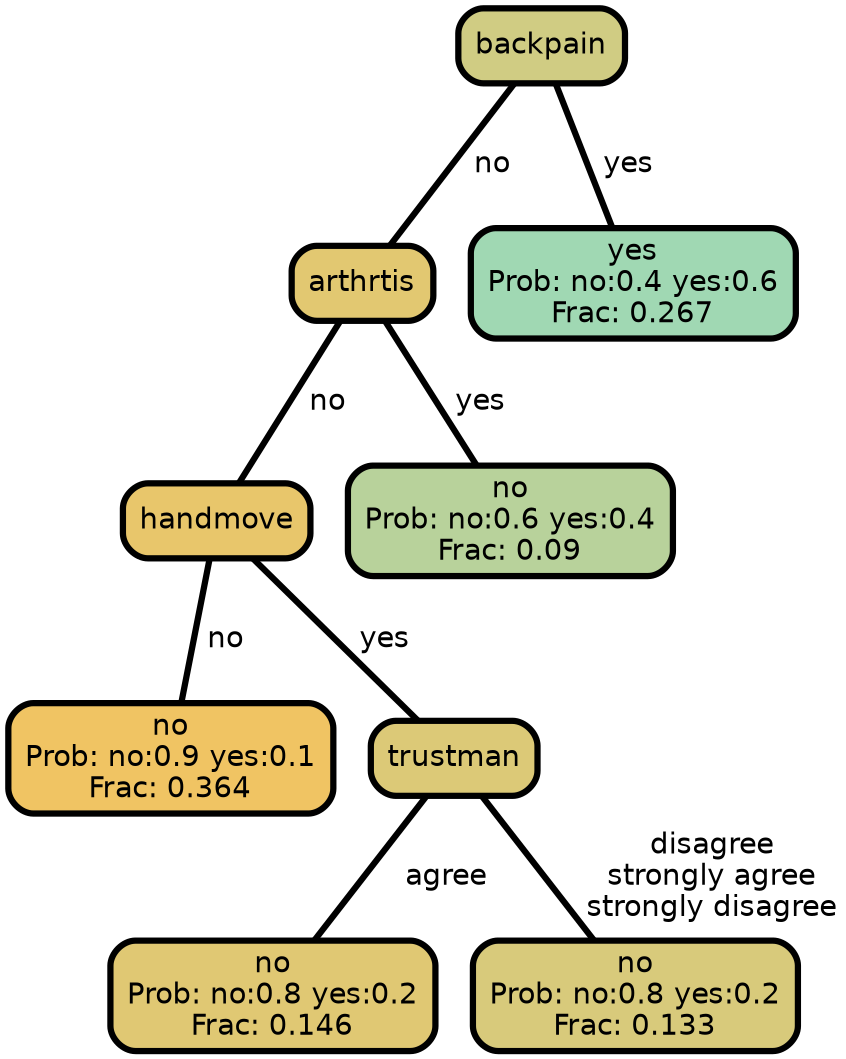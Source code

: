 graph Tree {
node [shape=box, style="filled, rounded",color="black",penwidth="3",fontcolor="black",                 fontname=helvetica] ;
graph [ranksep="0 equally", splines=straight,                 bgcolor=transparent, dpi=200] ;
edge [fontname=helvetica, color=black] ;
0 [label="no
Prob: no:0.9 yes:0.1
Frac: 0.364", fillcolor="#f0c463"] ;
1 [label="handmove", fillcolor="#e8c66b"] ;
2 [label="no
Prob: no:0.8 yes:0.2
Frac: 0.146", fillcolor="#e0c873"] ;
3 [label="trustman", fillcolor="#dcc977"] ;
4 [label="no
Prob: no:0.8 yes:0.2
Frac: 0.133", fillcolor="#d8ca7b"] ;
5 [label="arthrtis", fillcolor="#e2c871"] ;
6 [label="no
Prob: no:0.6 yes:0.4
Frac: 0.09", fillcolor="#b8d29b"] ;
7 [label="backpain", fillcolor="#d0cc83"] ;
8 [label="yes
Prob: no:0.4 yes:0.6
Frac: 0.267", fillcolor="#a0d8b3"] ;
1 -- 0 [label=" no",penwidth=3] ;
1 -- 3 [label=" yes",penwidth=3] ;
3 -- 2 [label=" agree",penwidth=3] ;
3 -- 4 [label=" disagree\n strongly agree\n strongly disagree",penwidth=3] ;
5 -- 1 [label=" no",penwidth=3] ;
5 -- 6 [label=" yes",penwidth=3] ;
7 -- 5 [label=" no",penwidth=3] ;
7 -- 8 [label=" yes",penwidth=3] ;
{rank = same;}}